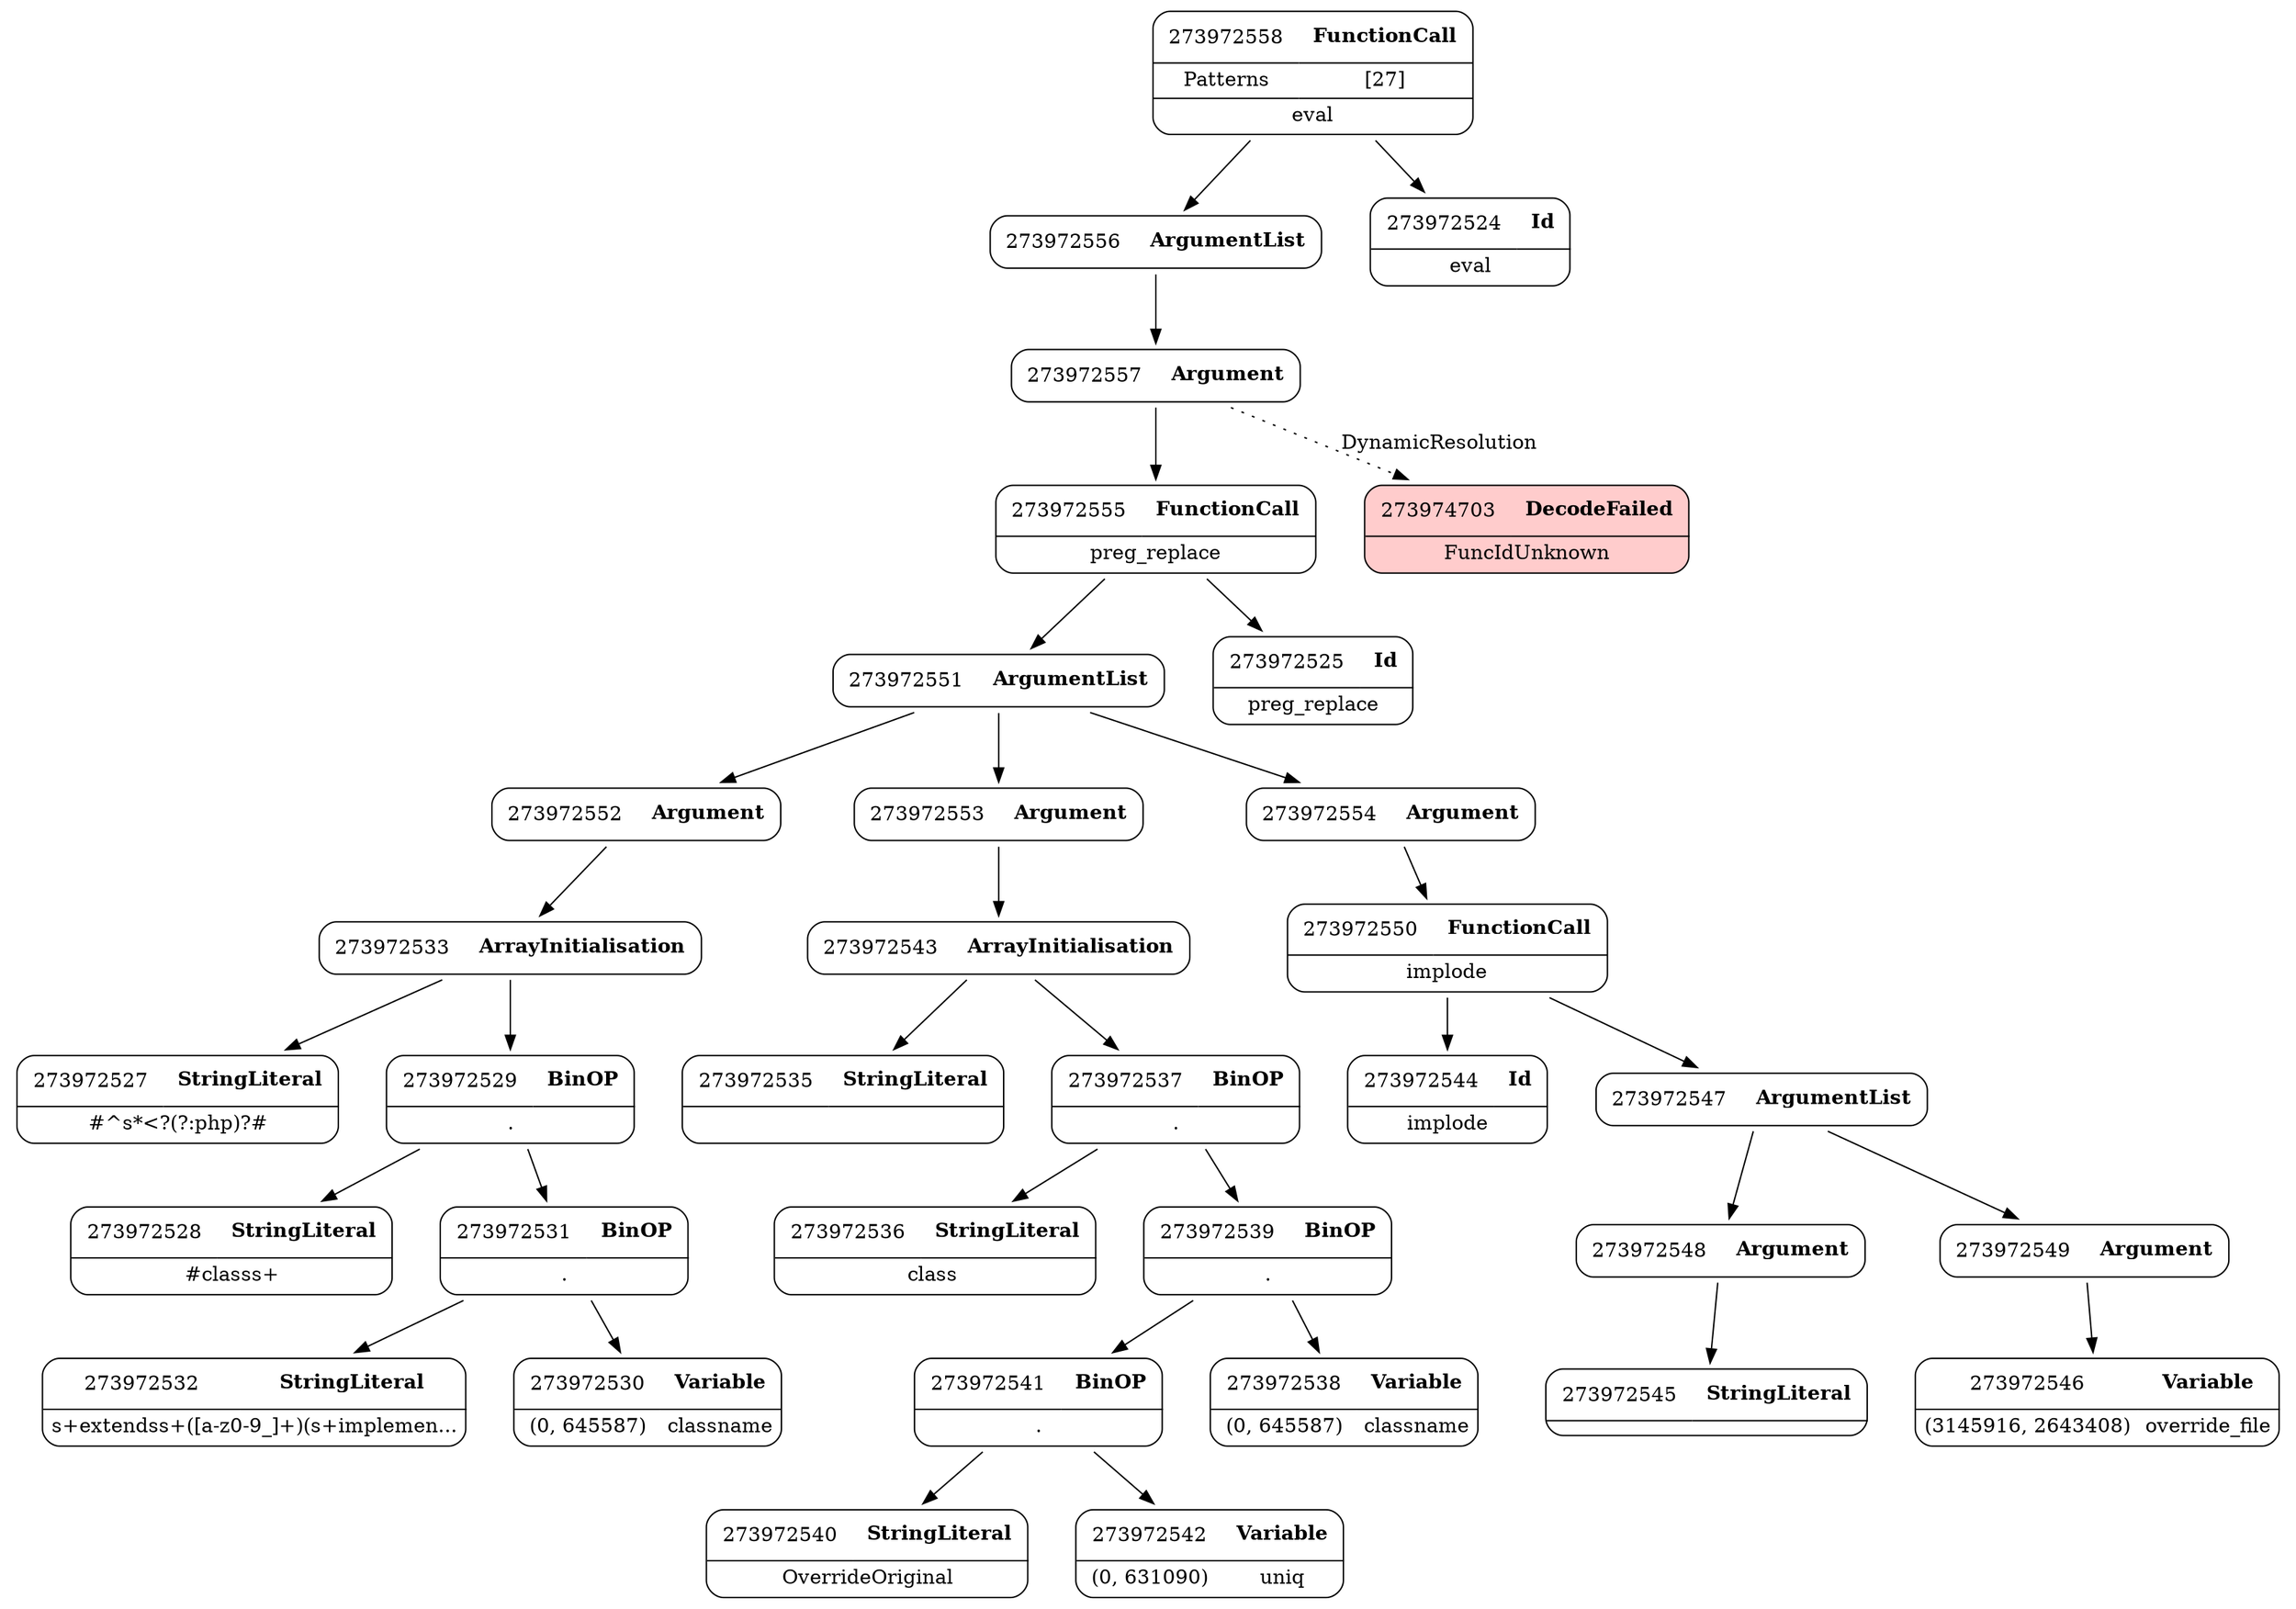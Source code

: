 digraph ast {
node [shape=none];
273972548 [label=<<TABLE border='1' cellspacing='0' cellpadding='10' style='rounded' ><TR><TD border='0'>273972548</TD><TD border='0'><B>Argument</B></TD></TR></TABLE>>];
273972548 -> 273972545 [weight=2];
273972549 [label=<<TABLE border='1' cellspacing='0' cellpadding='10' style='rounded' ><TR><TD border='0'>273972549</TD><TD border='0'><B>Argument</B></TD></TR></TABLE>>];
273972549 -> 273972546 [weight=2];
273972550 [label=<<TABLE border='1' cellspacing='0' cellpadding='10' style='rounded' ><TR><TD border='0'>273972550</TD><TD border='0'><B>FunctionCall</B></TD></TR><HR/><TR><TD border='0' cellpadding='5' colspan='2'>implode</TD></TR></TABLE>>];
273972550 -> 273972544 [weight=2];
273972550 -> 273972547 [weight=2];
273972551 [label=<<TABLE border='1' cellspacing='0' cellpadding='10' style='rounded' ><TR><TD border='0'>273972551</TD><TD border='0'><B>ArgumentList</B></TD></TR></TABLE>>];
273972551 -> 273972552 [weight=2];
273972551 -> 273972553 [weight=2];
273972551 -> 273972554 [weight=2];
273972544 [label=<<TABLE border='1' cellspacing='0' cellpadding='10' style='rounded' ><TR><TD border='0'>273972544</TD><TD border='0'><B>Id</B></TD></TR><HR/><TR><TD border='0' cellpadding='5' colspan='2'>implode</TD></TR></TABLE>>];
273972545 [label=<<TABLE border='1' cellspacing='0' cellpadding='10' style='rounded' ><TR><TD border='0'>273972545</TD><TD border='0'><B>StringLiteral</B></TD></TR><HR/><TR><TD border='0' cellpadding='5' colspan='2'></TD></TR></TABLE>>];
273972546 [label=<<TABLE border='1' cellspacing='0' cellpadding='10' style='rounded' ><TR><TD border='0'>273972546</TD><TD border='0'><B>Variable</B></TD></TR><HR/><TR><TD border='0' cellpadding='5'>(3145916, 2643408)</TD><TD border='0' cellpadding='5'>override_file</TD></TR></TABLE>>];
273972547 [label=<<TABLE border='1' cellspacing='0' cellpadding='10' style='rounded' ><TR><TD border='0'>273972547</TD><TD border='0'><B>ArgumentList</B></TD></TR></TABLE>>];
273972547 -> 273972548 [weight=2];
273972547 -> 273972549 [weight=2];
273972556 [label=<<TABLE border='1' cellspacing='0' cellpadding='10' style='rounded' ><TR><TD border='0'>273972556</TD><TD border='0'><B>ArgumentList</B></TD></TR></TABLE>>];
273972556 -> 273972557 [weight=2];
273972557 [label=<<TABLE border='1' cellspacing='0' cellpadding='10' style='rounded' ><TR><TD border='0'>273972557</TD><TD border='0'><B>Argument</B></TD></TR></TABLE>>];
273972557 -> 273972555 [weight=2];
273972557 -> 273974703 [style=dotted,label=DynamicResolution];
273972558 [label=<<TABLE border='1' cellspacing='0' cellpadding='10' style='rounded' ><TR><TD border='0'>273972558</TD><TD border='0'><B>FunctionCall</B></TD></TR><HR/><TR><TD border='0' cellpadding='5'>Patterns</TD><TD border='0' cellpadding='5'>[27]</TD></TR><HR/><TR><TD border='0' cellpadding='5' colspan='2'>eval</TD></TR></TABLE>>];
273972558 -> 273972524 [weight=2];
273972558 -> 273972556 [weight=2];
273972552 [label=<<TABLE border='1' cellspacing='0' cellpadding='10' style='rounded' ><TR><TD border='0'>273972552</TD><TD border='0'><B>Argument</B></TD></TR></TABLE>>];
273972552 -> 273972533 [weight=2];
273972553 [label=<<TABLE border='1' cellspacing='0' cellpadding='10' style='rounded' ><TR><TD border='0'>273972553</TD><TD border='0'><B>Argument</B></TD></TR></TABLE>>];
273972553 -> 273972543 [weight=2];
273972554 [label=<<TABLE border='1' cellspacing='0' cellpadding='10' style='rounded' ><TR><TD border='0'>273972554</TD><TD border='0'><B>Argument</B></TD></TR></TABLE>>];
273972554 -> 273972550 [weight=2];
273972555 [label=<<TABLE border='1' cellspacing='0' cellpadding='10' style='rounded' ><TR><TD border='0'>273972555</TD><TD border='0'><B>FunctionCall</B></TD></TR><HR/><TR><TD border='0' cellpadding='5' colspan='2'>preg_replace</TD></TR></TABLE>>];
273972555 -> 273972525 [weight=2];
273972555 -> 273972551 [weight=2];
273972532 [label=<<TABLE border='1' cellspacing='0' cellpadding='10' style='rounded' ><TR><TD border='0'>273972532</TD><TD border='0'><B>StringLiteral</B></TD></TR><HR/><TR><TD border='0' cellpadding='5' colspan='2'>s+extendss+([a-z0-9_]+)(s+implemen...</TD></TR></TABLE>>];
273972533 [label=<<TABLE border='1' cellspacing='0' cellpadding='10' style='rounded' ><TR><TD border='0'>273972533</TD><TD border='0'><B>ArrayInitialisation</B></TD></TR></TABLE>>];
273972533 -> 273972527 [weight=2];
273972533 -> 273972529 [weight=2];
273972535 [label=<<TABLE border='1' cellspacing='0' cellpadding='10' style='rounded' ><TR><TD border='0'>273972535</TD><TD border='0'><B>StringLiteral</B></TD></TR><HR/><TR><TD border='0' cellpadding='5' colspan='2'> </TD></TR></TABLE>>];
273972528 [label=<<TABLE border='1' cellspacing='0' cellpadding='10' style='rounded' ><TR><TD border='0'>273972528</TD><TD border='0'><B>StringLiteral</B></TD></TR><HR/><TR><TD border='0' cellpadding='5' colspan='2'>#classs+</TD></TR></TABLE>>];
273972529 [label=<<TABLE border='1' cellspacing='0' cellpadding='10' style='rounded' ><TR><TD border='0'>273972529</TD><TD border='0'><B>BinOP</B></TD></TR><HR/><TR><TD border='0' cellpadding='5' colspan='2'>.</TD></TR></TABLE>>];
273972529 -> 273972528 [weight=2];
273972529 -> 273972531 [weight=2];
273972530 [label=<<TABLE border='1' cellspacing='0' cellpadding='10' style='rounded' ><TR><TD border='0'>273972530</TD><TD border='0'><B>Variable</B></TD></TR><HR/><TR><TD border='0' cellpadding='5'>(0, 645587)</TD><TD border='0' cellpadding='5'>classname</TD></TR></TABLE>>];
273972531 [label=<<TABLE border='1' cellspacing='0' cellpadding='10' style='rounded' ><TR><TD border='0'>273972531</TD><TD border='0'><B>BinOP</B></TD></TR><HR/><TR><TD border='0' cellpadding='5' colspan='2'>.</TD></TR></TABLE>>];
273972531 -> 273972530 [weight=2];
273972531 -> 273972532 [weight=2];
273972540 [label=<<TABLE border='1' cellspacing='0' cellpadding='10' style='rounded' ><TR><TD border='0'>273972540</TD><TD border='0'><B>StringLiteral</B></TD></TR><HR/><TR><TD border='0' cellpadding='5' colspan='2'>OverrideOriginal</TD></TR></TABLE>>];
273972541 [label=<<TABLE border='1' cellspacing='0' cellpadding='10' style='rounded' ><TR><TD border='0'>273972541</TD><TD border='0'><B>BinOP</B></TD></TR><HR/><TR><TD border='0' cellpadding='5' colspan='2'>.</TD></TR></TABLE>>];
273972541 -> 273972540 [weight=2];
273972541 -> 273972542 [weight=2];
273972542 [label=<<TABLE border='1' cellspacing='0' cellpadding='10' style='rounded' ><TR><TD border='0'>273972542</TD><TD border='0'><B>Variable</B></TD></TR><HR/><TR><TD border='0' cellpadding='5'>(0, 631090)</TD><TD border='0' cellpadding='5'>uniq</TD></TR></TABLE>>];
273972543 [label=<<TABLE border='1' cellspacing='0' cellpadding='10' style='rounded' ><TR><TD border='0'>273972543</TD><TD border='0'><B>ArrayInitialisation</B></TD></TR></TABLE>>];
273972543 -> 273972535 [weight=2];
273972543 -> 273972537 [weight=2];
273972536 [label=<<TABLE border='1' cellspacing='0' cellpadding='10' style='rounded' ><TR><TD border='0'>273972536</TD><TD border='0'><B>StringLiteral</B></TD></TR><HR/><TR><TD border='0' cellpadding='5' colspan='2'>class </TD></TR></TABLE>>];
273972537 [label=<<TABLE border='1' cellspacing='0' cellpadding='10' style='rounded' ><TR><TD border='0'>273972537</TD><TD border='0'><B>BinOP</B></TD></TR><HR/><TR><TD border='0' cellpadding='5' colspan='2'>.</TD></TR></TABLE>>];
273972537 -> 273972536 [weight=2];
273972537 -> 273972539 [weight=2];
273972538 [label=<<TABLE border='1' cellspacing='0' cellpadding='10' style='rounded' ><TR><TD border='0'>273972538</TD><TD border='0'><B>Variable</B></TD></TR><HR/><TR><TD border='0' cellpadding='5'>(0, 645587)</TD><TD border='0' cellpadding='5'>classname</TD></TR></TABLE>>];
273972539 [label=<<TABLE border='1' cellspacing='0' cellpadding='10' style='rounded' ><TR><TD border='0'>273972539</TD><TD border='0'><B>BinOP</B></TD></TR><HR/><TR><TD border='0' cellpadding='5' colspan='2'>.</TD></TR></TABLE>>];
273972539 -> 273972538 [weight=2];
273972539 -> 273972541 [weight=2];
273972524 [label=<<TABLE border='1' cellspacing='0' cellpadding='10' style='rounded' ><TR><TD border='0'>273972524</TD><TD border='0'><B>Id</B></TD></TR><HR/><TR><TD border='0' cellpadding='5' colspan='2'>eval</TD></TR></TABLE>>];
273972525 [label=<<TABLE border='1' cellspacing='0' cellpadding='10' style='rounded' ><TR><TD border='0'>273972525</TD><TD border='0'><B>Id</B></TD></TR><HR/><TR><TD border='0' cellpadding='5' colspan='2'>preg_replace</TD></TR></TABLE>>];
273972527 [label=<<TABLE border='1' cellspacing='0' cellpadding='10' style='rounded' ><TR><TD border='0'>273972527</TD><TD border='0'><B>StringLiteral</B></TD></TR><HR/><TR><TD border='0' cellpadding='5' colspan='2'>#^s*&lt;?(?:php)?#</TD></TR></TABLE>>];
273974703 [label=<<TABLE border='1' cellspacing='0' cellpadding='10' style='rounded' bgcolor='#FFCCCC' ><TR><TD border='0'>273974703</TD><TD border='0'><B>DecodeFailed</B></TD></TR><HR/><TR><TD border='0' cellpadding='5' colspan='2'>FuncIdUnknown</TD></TR></TABLE>>];
}
